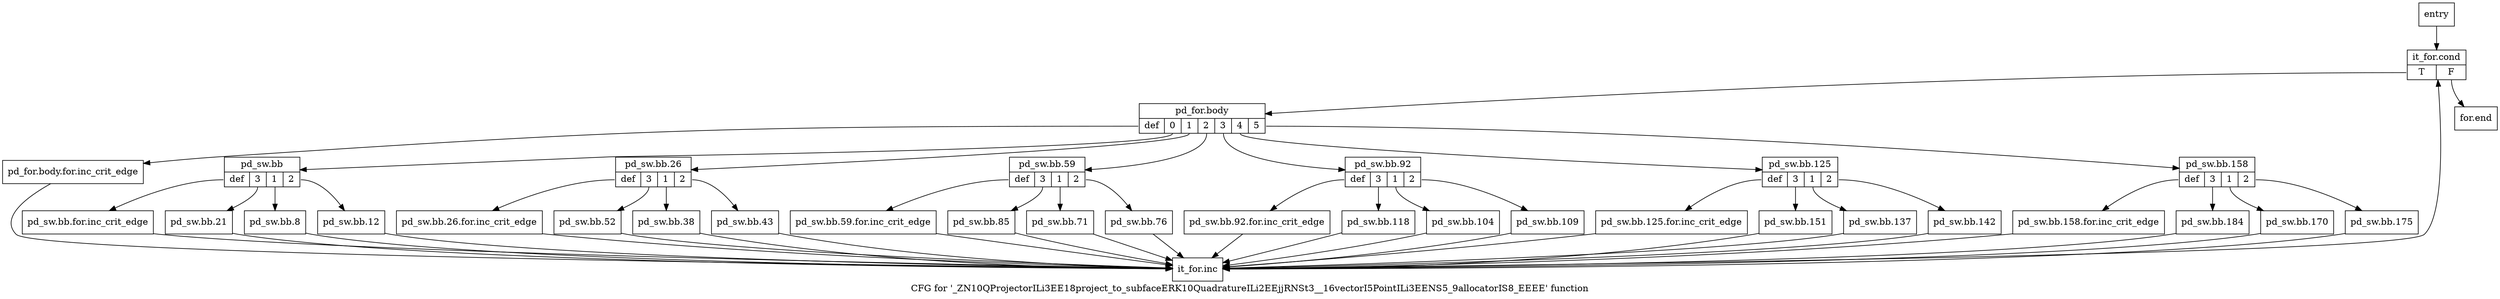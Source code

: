 digraph "CFG for '_ZN10QProjectorILi3EE18project_to_subfaceERK10QuadratureILi2EEjjRNSt3__16vectorI5PointILi3EENS5_9allocatorIS8_EEEE' function" {
	label="CFG for '_ZN10QProjectorILi3EE18project_to_subfaceERK10QuadratureILi2EEjjRNSt3__16vectorI5PointILi3EENS5_9allocatorIS8_EEEE' function";

	Node0x6e1ec00 [shape=record,label="{entry}"];
	Node0x6e1ec00 -> Node0x6e1ec50;
	Node0x6e1ec50 [shape=record,label="{it_for.cond|{<s0>T|<s1>F}}"];
	Node0x6e1ec50:s0 -> Node0x6e1eca0;
	Node0x6e1ec50:s1 -> Node0x6e207a0;
	Node0x6e1eca0 [shape=record,label="{pd_for.body|{<s0>def|<s1>0|<s2>1|<s3>2|<s4>3|<s5>4|<s6>5}}"];
	Node0x6e1eca0:s0 -> Node0x6e1ecf0;
	Node0x6e1eca0:s1 -> Node0x6e1ed40;
	Node0x6e1eca0:s2 -> Node0x6e1eed0;
	Node0x6e1eca0:s3 -> Node0x6e20110;
	Node0x6e1eca0:s4 -> Node0x6e202a0;
	Node0x6e1eca0:s5 -> Node0x6e20430;
	Node0x6e1eca0:s6 -> Node0x6e205c0;
	Node0x6e1ecf0 [shape=record,label="{pd_for.body.for.inc_crit_edge}"];
	Node0x6e1ecf0 -> Node0x6e20750;
	Node0x6e1ed40 [shape=record,label="{pd_sw.bb|{<s0>def|<s1>3|<s2>1|<s3>2}}"];
	Node0x6e1ed40:s0 -> Node0x6e1ed90;
	Node0x6e1ed40:s1 -> Node0x6e1ee80;
	Node0x6e1ed40:s2 -> Node0x6e1ede0;
	Node0x6e1ed40:s3 -> Node0x6e1ee30;
	Node0x6e1ed90 [shape=record,label="{pd_sw.bb.for.inc_crit_edge}"];
	Node0x6e1ed90 -> Node0x6e20750;
	Node0x6e1ede0 [shape=record,label="{pd_sw.bb.8}"];
	Node0x6e1ede0 -> Node0x6e20750;
	Node0x6e1ee30 [shape=record,label="{pd_sw.bb.12}"];
	Node0x6e1ee30 -> Node0x6e20750;
	Node0x6e1ee80 [shape=record,label="{pd_sw.bb.21}"];
	Node0x6e1ee80 -> Node0x6e20750;
	Node0x6e1eed0 [shape=record,label="{pd_sw.bb.26|{<s0>def|<s1>3|<s2>1|<s3>2}}"];
	Node0x6e1eed0:s0 -> Node0x6e1ef20;
	Node0x6e1eed0:s1 -> Node0x6e1f010;
	Node0x6e1eed0:s2 -> Node0x6e1ef70;
	Node0x6e1eed0:s3 -> Node0x6e1efc0;
	Node0x6e1ef20 [shape=record,label="{pd_sw.bb.26.for.inc_crit_edge}"];
	Node0x6e1ef20 -> Node0x6e20750;
	Node0x6e1ef70 [shape=record,label="{pd_sw.bb.38}"];
	Node0x6e1ef70 -> Node0x6e20750;
	Node0x6e1efc0 [shape=record,label="{pd_sw.bb.43}"];
	Node0x6e1efc0 -> Node0x6e20750;
	Node0x6e1f010 [shape=record,label="{pd_sw.bb.52}"];
	Node0x6e1f010 -> Node0x6e20750;
	Node0x6e20110 [shape=record,label="{pd_sw.bb.59|{<s0>def|<s1>3|<s2>1|<s3>2}}"];
	Node0x6e20110:s0 -> Node0x6e20160;
	Node0x6e20110:s1 -> Node0x6e20250;
	Node0x6e20110:s2 -> Node0x6e201b0;
	Node0x6e20110:s3 -> Node0x6e20200;
	Node0x6e20160 [shape=record,label="{pd_sw.bb.59.for.inc_crit_edge}"];
	Node0x6e20160 -> Node0x6e20750;
	Node0x6e201b0 [shape=record,label="{pd_sw.bb.71}"];
	Node0x6e201b0 -> Node0x6e20750;
	Node0x6e20200 [shape=record,label="{pd_sw.bb.76}"];
	Node0x6e20200 -> Node0x6e20750;
	Node0x6e20250 [shape=record,label="{pd_sw.bb.85}"];
	Node0x6e20250 -> Node0x6e20750;
	Node0x6e202a0 [shape=record,label="{pd_sw.bb.92|{<s0>def|<s1>3|<s2>1|<s3>2}}"];
	Node0x6e202a0:s0 -> Node0x6e202f0;
	Node0x6e202a0:s1 -> Node0x6e203e0;
	Node0x6e202a0:s2 -> Node0x6e20340;
	Node0x6e202a0:s3 -> Node0x6e20390;
	Node0x6e202f0 [shape=record,label="{pd_sw.bb.92.for.inc_crit_edge}"];
	Node0x6e202f0 -> Node0x6e20750;
	Node0x6e20340 [shape=record,label="{pd_sw.bb.104}"];
	Node0x6e20340 -> Node0x6e20750;
	Node0x6e20390 [shape=record,label="{pd_sw.bb.109}"];
	Node0x6e20390 -> Node0x6e20750;
	Node0x6e203e0 [shape=record,label="{pd_sw.bb.118}"];
	Node0x6e203e0 -> Node0x6e20750;
	Node0x6e20430 [shape=record,label="{pd_sw.bb.125|{<s0>def|<s1>3|<s2>1|<s3>2}}"];
	Node0x6e20430:s0 -> Node0x6e20480;
	Node0x6e20430:s1 -> Node0x6e20570;
	Node0x6e20430:s2 -> Node0x6e204d0;
	Node0x6e20430:s3 -> Node0x6e20520;
	Node0x6e20480 [shape=record,label="{pd_sw.bb.125.for.inc_crit_edge}"];
	Node0x6e20480 -> Node0x6e20750;
	Node0x6e204d0 [shape=record,label="{pd_sw.bb.137}"];
	Node0x6e204d0 -> Node0x6e20750;
	Node0x6e20520 [shape=record,label="{pd_sw.bb.142}"];
	Node0x6e20520 -> Node0x6e20750;
	Node0x6e20570 [shape=record,label="{pd_sw.bb.151}"];
	Node0x6e20570 -> Node0x6e20750;
	Node0x6e205c0 [shape=record,label="{pd_sw.bb.158|{<s0>def|<s1>3|<s2>1|<s3>2}}"];
	Node0x6e205c0:s0 -> Node0x6e20610;
	Node0x6e205c0:s1 -> Node0x6e20700;
	Node0x6e205c0:s2 -> Node0x6e20660;
	Node0x6e205c0:s3 -> Node0x6e206b0;
	Node0x6e20610 [shape=record,label="{pd_sw.bb.158.for.inc_crit_edge}"];
	Node0x6e20610 -> Node0x6e20750;
	Node0x6e20660 [shape=record,label="{pd_sw.bb.170}"];
	Node0x6e20660 -> Node0x6e20750;
	Node0x6e206b0 [shape=record,label="{pd_sw.bb.175}"];
	Node0x6e206b0 -> Node0x6e20750;
	Node0x6e20700 [shape=record,label="{pd_sw.bb.184}"];
	Node0x6e20700 -> Node0x6e20750;
	Node0x6e20750 [shape=record,label="{it_for.inc}"];
	Node0x6e20750 -> Node0x6e1ec50;
	Node0x6e207a0 [shape=record,label="{for.end}"];
}
